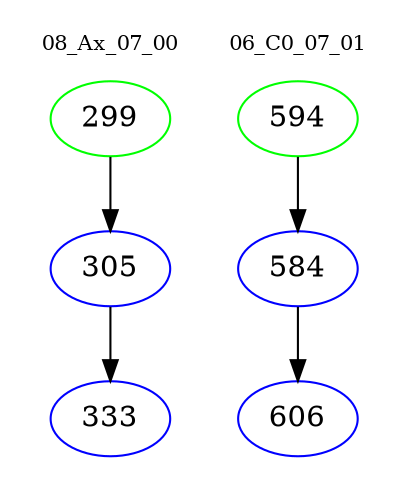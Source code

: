 digraph{
subgraph cluster_0 {
color = white
label = "08_Ax_07_00";
fontsize=10;
T0_299 [label="299", color="green"]
T0_299 -> T0_305 [color="black"]
T0_305 [label="305", color="blue"]
T0_305 -> T0_333 [color="black"]
T0_333 [label="333", color="blue"]
}
subgraph cluster_1 {
color = white
label = "06_C0_07_01";
fontsize=10;
T1_594 [label="594", color="green"]
T1_594 -> T1_584 [color="black"]
T1_584 [label="584", color="blue"]
T1_584 -> T1_606 [color="black"]
T1_606 [label="606", color="blue"]
}
}
